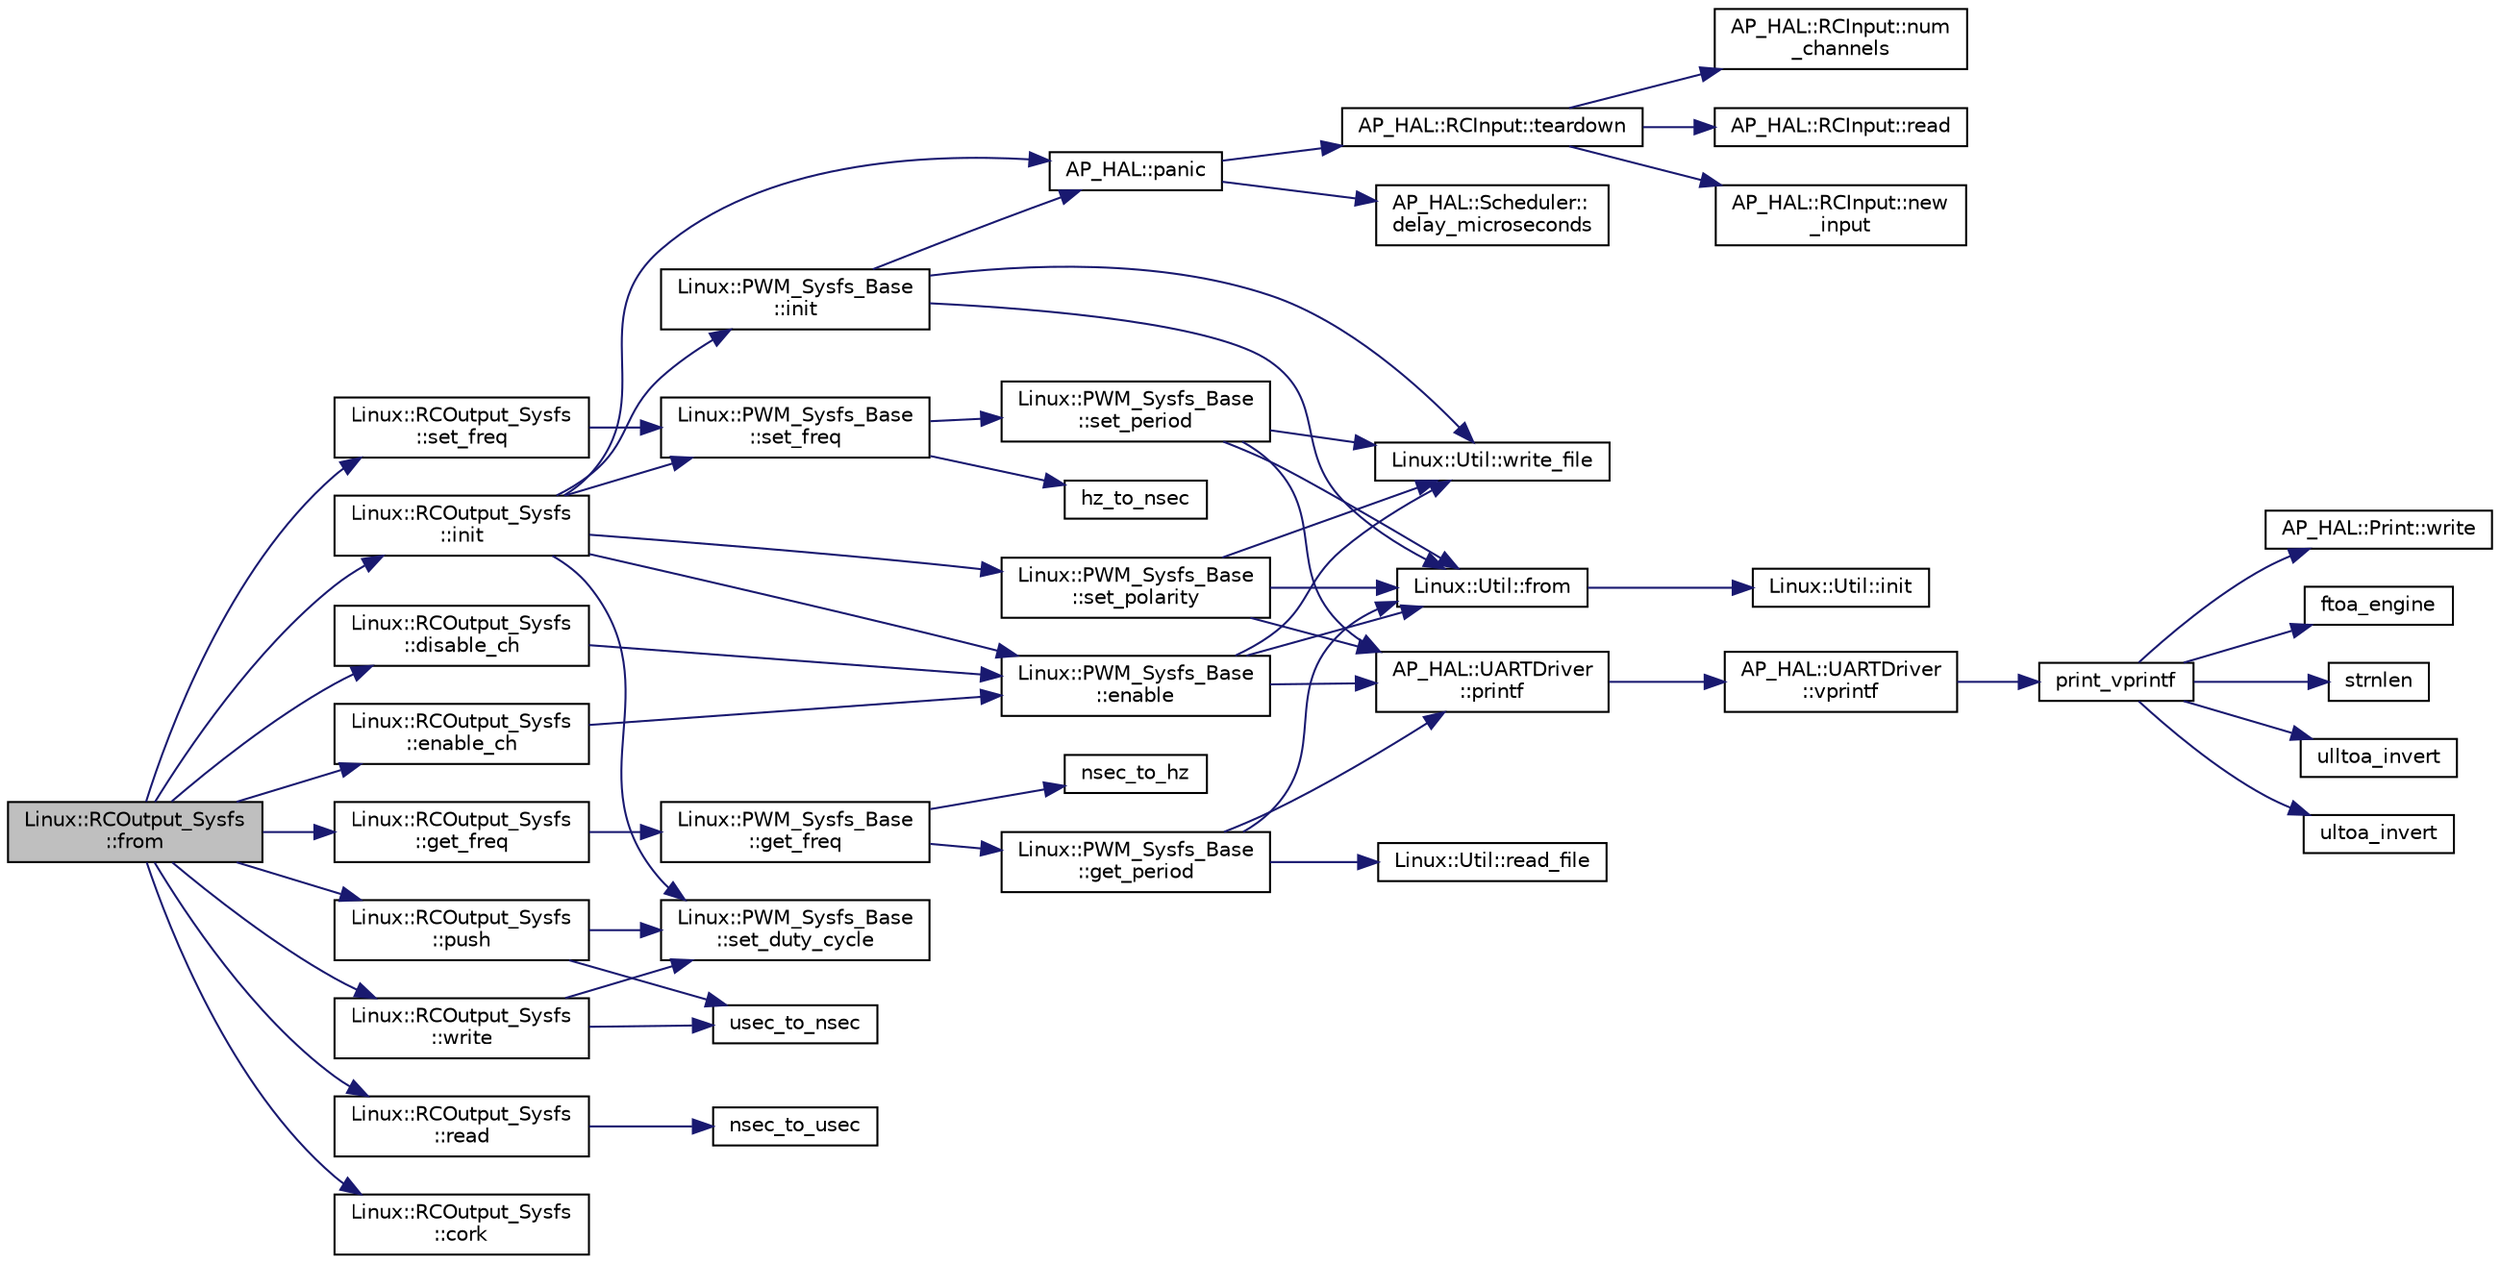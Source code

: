 digraph "Linux::RCOutput_Sysfs::from"
{
 // INTERACTIVE_SVG=YES
  edge [fontname="Helvetica",fontsize="10",labelfontname="Helvetica",labelfontsize="10"];
  node [fontname="Helvetica",fontsize="10",shape=record];
  rankdir="LR";
  Node1 [label="Linux::RCOutput_Sysfs\l::from",height=0.2,width=0.4,color="black", fillcolor="grey75", style="filled", fontcolor="black"];
  Node1 -> Node2 [color="midnightblue",fontsize="10",style="solid",fontname="Helvetica"];
  Node2 [label="Linux::RCOutput_Sysfs\l::init",height=0.2,width=0.4,color="black", fillcolor="white", style="filled",URL="$classLinux_1_1RCOutput__Sysfs.html#ad1cd8fe20a99d08df3401f1f0ea968f2"];
  Node2 -> Node3 [color="midnightblue",fontsize="10",style="solid",fontname="Helvetica"];
  Node3 [label="AP_HAL::panic",height=0.2,width=0.4,color="black", fillcolor="white", style="filled",URL="$namespaceAP__HAL.html#a71832f03d849a0c088f04fc98d3c8143"];
  Node3 -> Node4 [color="midnightblue",fontsize="10",style="solid",fontname="Helvetica"];
  Node4 [label="AP_HAL::RCInput::teardown",height=0.2,width=0.4,color="black", fillcolor="white", style="filled",URL="$classAP__HAL_1_1RCInput.html#a2bea13d38f2b9ae8bf5193a3a69f0a31"];
  Node4 -> Node5 [color="midnightblue",fontsize="10",style="solid",fontname="Helvetica"];
  Node5 [label="AP_HAL::RCInput::new\l_input",height=0.2,width=0.4,color="black", fillcolor="white", style="filled",URL="$classAP__HAL_1_1RCInput.html#aee1fade33080edef83dd7db0fad0f7da"];
  Node4 -> Node6 [color="midnightblue",fontsize="10",style="solid",fontname="Helvetica"];
  Node6 [label="AP_HAL::RCInput::num\l_channels",height=0.2,width=0.4,color="black", fillcolor="white", style="filled",URL="$classAP__HAL_1_1RCInput.html#ae55f959c6115c1f41783af3a2b6c4fcd"];
  Node4 -> Node7 [color="midnightblue",fontsize="10",style="solid",fontname="Helvetica"];
  Node7 [label="AP_HAL::RCInput::read",height=0.2,width=0.4,color="black", fillcolor="white", style="filled",URL="$classAP__HAL_1_1RCInput.html#a078fd7e6d2e6a899009ec674a8e03498"];
  Node3 -> Node8 [color="midnightblue",fontsize="10",style="solid",fontname="Helvetica"];
  Node8 [label="AP_HAL::Scheduler::\ldelay_microseconds",height=0.2,width=0.4,color="black", fillcolor="white", style="filled",URL="$classAP__HAL_1_1Scheduler.html#a78c4f1b1f192ac1c99544b6cc8f099b0"];
  Node2 -> Node9 [color="midnightblue",fontsize="10",style="solid",fontname="Helvetica"];
  Node9 [label="Linux::PWM_Sysfs_Base\l::init",height=0.2,width=0.4,color="black", fillcolor="white", style="filled",URL="$classLinux_1_1PWM__Sysfs__Base.html#a2e255d387f313730098c3e9db321481d"];
  Node9 -> Node3 [color="midnightblue",fontsize="10",style="solid",fontname="Helvetica"];
  Node9 -> Node10 [color="midnightblue",fontsize="10",style="solid",fontname="Helvetica"];
  Node10 [label="Linux::Util::from",height=0.2,width=0.4,color="black", fillcolor="white", style="filled",URL="$classLinux_1_1Util.html#addd6070e02a90ee0a7063f0c3db4fecc"];
  Node10 -> Node11 [color="midnightblue",fontsize="10",style="solid",fontname="Helvetica"];
  Node11 [label="Linux::Util::init",height=0.2,width=0.4,color="black", fillcolor="white", style="filled",URL="$classLinux_1_1Util.html#ae03dc062803bf3bcda9cbd77e781c7d4"];
  Node9 -> Node12 [color="midnightblue",fontsize="10",style="solid",fontname="Helvetica"];
  Node12 [label="Linux::Util::write_file",height=0.2,width=0.4,color="black", fillcolor="white", style="filled",URL="$classLinux_1_1Util.html#af217ed63397b599a1b94ff6d0675ff9c"];
  Node2 -> Node13 [color="midnightblue",fontsize="10",style="solid",fontname="Helvetica"];
  Node13 [label="Linux::PWM_Sysfs_Base\l::enable",height=0.2,width=0.4,color="black", fillcolor="white", style="filled",URL="$classLinux_1_1PWM__Sysfs__Base.html#a13de94e200597038465d7347d1b28f25"];
  Node13 -> Node10 [color="midnightblue",fontsize="10",style="solid",fontname="Helvetica"];
  Node13 -> Node12 [color="midnightblue",fontsize="10",style="solid",fontname="Helvetica"];
  Node13 -> Node14 [color="midnightblue",fontsize="10",style="solid",fontname="Helvetica"];
  Node14 [label="AP_HAL::UARTDriver\l::printf",height=0.2,width=0.4,color="black", fillcolor="white", style="filled",URL="$classAP__HAL_1_1UARTDriver.html#a6ceedc792594e59fc7d80b39a435f027"];
  Node14 -> Node15 [color="midnightblue",fontsize="10",style="solid",fontname="Helvetica"];
  Node15 [label="AP_HAL::UARTDriver\l::vprintf",height=0.2,width=0.4,color="black", fillcolor="white", style="filled",URL="$classAP__HAL_1_1UARTDriver.html#aa8abfb6d6641299472c29ac1edde559f"];
  Node15 -> Node16 [color="midnightblue",fontsize="10",style="solid",fontname="Helvetica"];
  Node16 [label="print_vprintf",height=0.2,width=0.4,color="black", fillcolor="white", style="filled",URL="$print__vprintf_8cpp.html#a1534eaeab54696df96975b56d9f49212"];
  Node16 -> Node17 [color="midnightblue",fontsize="10",style="solid",fontname="Helvetica"];
  Node17 [label="AP_HAL::Print::write",height=0.2,width=0.4,color="black", fillcolor="white", style="filled",URL="$classAP__HAL_1_1Print.html#acc65391952a43334f8f5c9bef341f501"];
  Node16 -> Node18 [color="midnightblue",fontsize="10",style="solid",fontname="Helvetica"];
  Node18 [label="ftoa_engine",height=0.2,width=0.4,color="black", fillcolor="white", style="filled",URL="$ftoa__engine_8cpp.html#a1c28234da8f20b43c85890d4bb452947"];
  Node16 -> Node19 [color="midnightblue",fontsize="10",style="solid",fontname="Helvetica"];
  Node19 [label="strnlen",height=0.2,width=0.4,color="black", fillcolor="white", style="filled",URL="$replace_8cpp.html#a880bcc7b85a09e6254691bebd5344b51"];
  Node16 -> Node20 [color="midnightblue",fontsize="10",style="solid",fontname="Helvetica"];
  Node20 [label="ulltoa_invert",height=0.2,width=0.4,color="black", fillcolor="white", style="filled",URL="$utoa__invert_8cpp.html#a34926f552460b47c414ec4d83b32815c"];
  Node16 -> Node21 [color="midnightblue",fontsize="10",style="solid",fontname="Helvetica"];
  Node21 [label="ultoa_invert",height=0.2,width=0.4,color="black", fillcolor="white", style="filled",URL="$utoa__invert_8cpp.html#a5d99bba8e697c1e11da489d88fca8559"];
  Node2 -> Node22 [color="midnightblue",fontsize="10",style="solid",fontname="Helvetica"];
  Node22 [label="Linux::PWM_Sysfs_Base\l::set_freq",height=0.2,width=0.4,color="black", fillcolor="white", style="filled",URL="$classLinux_1_1PWM__Sysfs__Base.html#a50e507faa5755bf00b21867764464f6f"];
  Node22 -> Node23 [color="midnightblue",fontsize="10",style="solid",fontname="Helvetica"];
  Node23 [label="Linux::PWM_Sysfs_Base\l::set_period",height=0.2,width=0.4,color="black", fillcolor="white", style="filled",URL="$classLinux_1_1PWM__Sysfs__Base.html#ae559797471c204de7ff10c2aced67b0e"];
  Node23 -> Node10 [color="midnightblue",fontsize="10",style="solid",fontname="Helvetica"];
  Node23 -> Node12 [color="midnightblue",fontsize="10",style="solid",fontname="Helvetica"];
  Node23 -> Node14 [color="midnightblue",fontsize="10",style="solid",fontname="Helvetica"];
  Node22 -> Node24 [color="midnightblue",fontsize="10",style="solid",fontname="Helvetica"];
  Node24 [label="hz_to_nsec",height=0.2,width=0.4,color="black", fillcolor="white", style="filled",URL="$AP__Math_8h.html#aeba7824fdcc216a25fb200958928ff12"];
  Node2 -> Node25 [color="midnightblue",fontsize="10",style="solid",fontname="Helvetica"];
  Node25 [label="Linux::PWM_Sysfs_Base\l::set_duty_cycle",height=0.2,width=0.4,color="black", fillcolor="white", style="filled",URL="$classLinux_1_1PWM__Sysfs__Base.html#a498c10f6b0197ec9ac2f8e5e40dbdb4b"];
  Node2 -> Node26 [color="midnightblue",fontsize="10",style="solid",fontname="Helvetica"];
  Node26 [label="Linux::PWM_Sysfs_Base\l::set_polarity",height=0.2,width=0.4,color="black", fillcolor="white", style="filled",URL="$classLinux_1_1PWM__Sysfs__Base.html#a72a4815261b1866ba377f1b44245a9a9"];
  Node26 -> Node10 [color="midnightblue",fontsize="10",style="solid",fontname="Helvetica"];
  Node26 -> Node12 [color="midnightblue",fontsize="10",style="solid",fontname="Helvetica"];
  Node26 -> Node14 [color="midnightblue",fontsize="10",style="solid",fontname="Helvetica"];
  Node1 -> Node27 [color="midnightblue",fontsize="10",style="solid",fontname="Helvetica"];
  Node27 [label="Linux::RCOutput_Sysfs\l::set_freq",height=0.2,width=0.4,color="black", fillcolor="white", style="filled",URL="$classLinux_1_1RCOutput__Sysfs.html#a0a4cf0992b407310a803096d3dadba57"];
  Node27 -> Node22 [color="midnightblue",fontsize="10",style="solid",fontname="Helvetica"];
  Node1 -> Node28 [color="midnightblue",fontsize="10",style="solid",fontname="Helvetica"];
  Node28 [label="Linux::RCOutput_Sysfs\l::get_freq",height=0.2,width=0.4,color="black", fillcolor="white", style="filled",URL="$classLinux_1_1RCOutput__Sysfs.html#a7824f096a7c23dd8192590d9c7e9c5f6"];
  Node28 -> Node29 [color="midnightblue",fontsize="10",style="solid",fontname="Helvetica"];
  Node29 [label="Linux::PWM_Sysfs_Base\l::get_freq",height=0.2,width=0.4,color="black", fillcolor="white", style="filled",URL="$classLinux_1_1PWM__Sysfs__Base.html#aa7d28239fb5c56850f4fb14a3d3c1c7a"];
  Node29 -> Node30 [color="midnightblue",fontsize="10",style="solid",fontname="Helvetica"];
  Node30 [label="nsec_to_hz",height=0.2,width=0.4,color="black", fillcolor="white", style="filled",URL="$AP__Math_8h.html#aadd8b0885593779a7c7d9e2e6ee2007e"];
  Node29 -> Node31 [color="midnightblue",fontsize="10",style="solid",fontname="Helvetica"];
  Node31 [label="Linux::PWM_Sysfs_Base\l::get_period",height=0.2,width=0.4,color="black", fillcolor="white", style="filled",URL="$classLinux_1_1PWM__Sysfs__Base.html#ae98fdb44a2fcb10d7bd6a9390321a155"];
  Node31 -> Node10 [color="midnightblue",fontsize="10",style="solid",fontname="Helvetica"];
  Node31 -> Node32 [color="midnightblue",fontsize="10",style="solid",fontname="Helvetica"];
  Node32 [label="Linux::Util::read_file",height=0.2,width=0.4,color="black", fillcolor="white", style="filled",URL="$classLinux_1_1Util.html#ab7048ab270b5f162b082827905efc875"];
  Node31 -> Node14 [color="midnightblue",fontsize="10",style="solid",fontname="Helvetica"];
  Node1 -> Node33 [color="midnightblue",fontsize="10",style="solid",fontname="Helvetica"];
  Node33 [label="Linux::RCOutput_Sysfs\l::enable_ch",height=0.2,width=0.4,color="black", fillcolor="white", style="filled",URL="$classLinux_1_1RCOutput__Sysfs.html#a34f1fb98c400387682df5a72e8acb903"];
  Node33 -> Node13 [color="midnightblue",fontsize="10",style="solid",fontname="Helvetica"];
  Node1 -> Node34 [color="midnightblue",fontsize="10",style="solid",fontname="Helvetica"];
  Node34 [label="Linux::RCOutput_Sysfs\l::disable_ch",height=0.2,width=0.4,color="black", fillcolor="white", style="filled",URL="$classLinux_1_1RCOutput__Sysfs.html#aa29841707c87803185f9cc79c8e41ca7"];
  Node34 -> Node13 [color="midnightblue",fontsize="10",style="solid",fontname="Helvetica"];
  Node1 -> Node35 [color="midnightblue",fontsize="10",style="solid",fontname="Helvetica"];
  Node35 [label="Linux::RCOutput_Sysfs\l::write",height=0.2,width=0.4,color="black", fillcolor="white", style="filled",URL="$classLinux_1_1RCOutput__Sysfs.html#a0051cf0dea1359a42e72d1219fee52c2"];
  Node35 -> Node25 [color="midnightblue",fontsize="10",style="solid",fontname="Helvetica"];
  Node35 -> Node36 [color="midnightblue",fontsize="10",style="solid",fontname="Helvetica"];
  Node36 [label="usec_to_nsec",height=0.2,width=0.4,color="black", fillcolor="white", style="filled",URL="$AP__Math_8h.html#a390a5af37741d7ee0affc42c3ae51026"];
  Node1 -> Node37 [color="midnightblue",fontsize="10",style="solid",fontname="Helvetica"];
  Node37 [label="Linux::RCOutput_Sysfs\l::read",height=0.2,width=0.4,color="black", fillcolor="white", style="filled",URL="$classLinux_1_1RCOutput__Sysfs.html#ae60870950e999300846cd48921384904"];
  Node37 -> Node38 [color="midnightblue",fontsize="10",style="solid",fontname="Helvetica"];
  Node38 [label="nsec_to_usec",height=0.2,width=0.4,color="black", fillcolor="white", style="filled",URL="$AP__Math_8h.html#af2bdd661eb89f42491d33aaa9b122609"];
  Node1 -> Node39 [color="midnightblue",fontsize="10",style="solid",fontname="Helvetica"];
  Node39 [label="Linux::RCOutput_Sysfs\l::cork",height=0.2,width=0.4,color="black", fillcolor="white", style="filled",URL="$classLinux_1_1RCOutput__Sysfs.html#a4d873880d7c60d1feee875ff0d84a83c"];
  Node1 -> Node40 [color="midnightblue",fontsize="10",style="solid",fontname="Helvetica"];
  Node40 [label="Linux::RCOutput_Sysfs\l::push",height=0.2,width=0.4,color="black", fillcolor="white", style="filled",URL="$classLinux_1_1RCOutput__Sysfs.html#aeadb2fda0065ffab9d2f962bbf9a54e1"];
  Node40 -> Node25 [color="midnightblue",fontsize="10",style="solid",fontname="Helvetica"];
  Node40 -> Node36 [color="midnightblue",fontsize="10",style="solid",fontname="Helvetica"];
}
